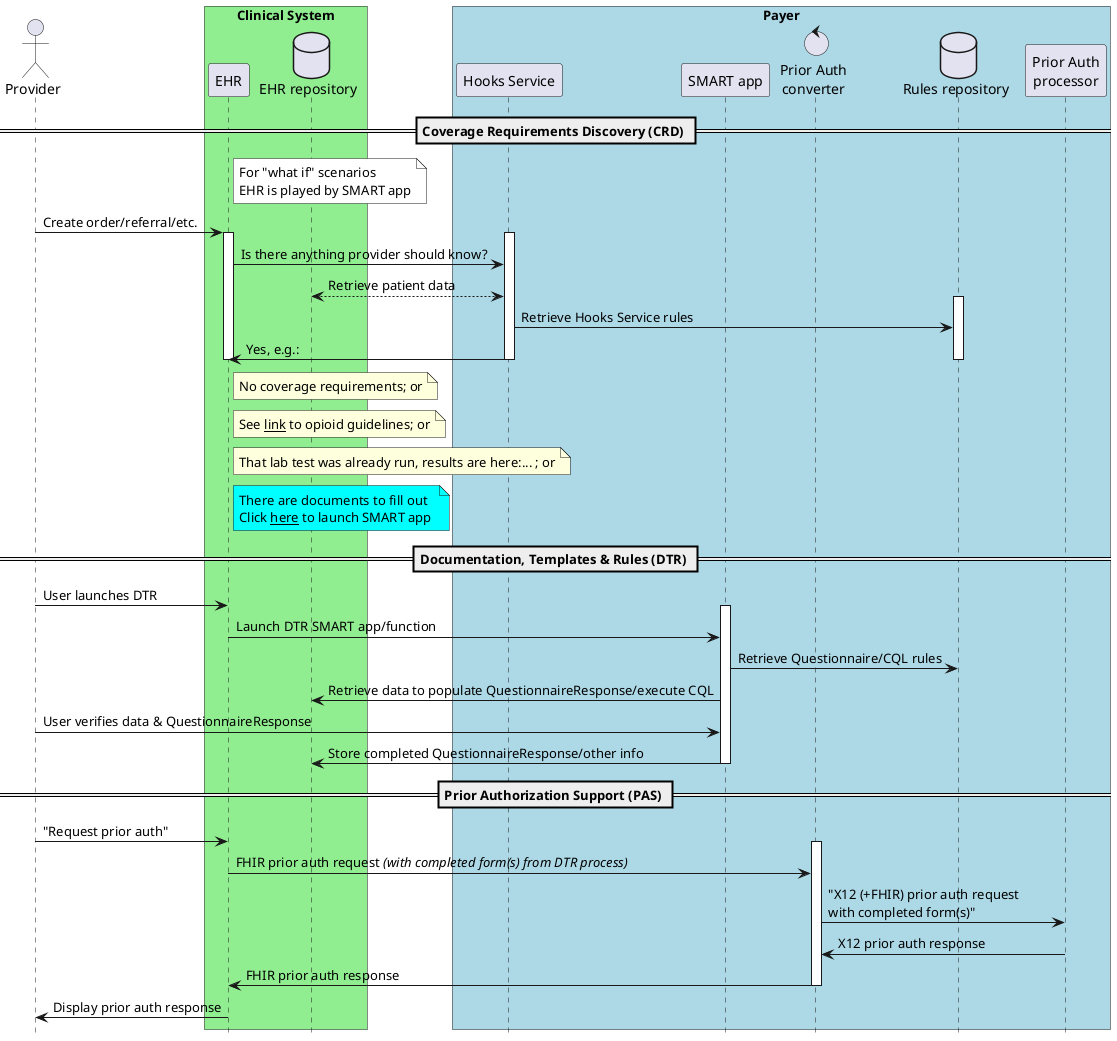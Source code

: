 @startuml
hide footbox
actor "Provider"
box "Clinical System" #LightGreen
  participant EHR
  database "EHR repository"
end box
box "Payer" #LightBlue
  participant "Hooks Service"
  participant "SMART app"
  control converter as "Prior Auth\nconverter"
  database "Rules repository"
  participant processor as "Prior Auth\nprocessor"
end box

== Coverage Requirements Discovery (CRD) ==

note right of EHR #white
  For "what if" scenarios
  EHR is played by SMART app
end note
"Provider" -> "EHR" : Create order/referral/etc.
Activate EHR
Activate "Hooks Service"
  "EHR" -> "Hooks Service" : Is there anything provider should know? 
  "Hooks Service" <--> "EHR repository" : Retrieve patient data
Activate "Rules repository"
   "Hooks Service" -> "Rules repository" : Retrieve Hooks Service rules
  "EHR" <- "Hooks Service" : Yes, e.g.:
Deactivate "Rules repository"  
Deactivate "Hooks Service"
  note right of EHR: No coverage requirements; or
  note right of EHR: See __link__ to opioid guidelines; or
  note right of EHR: That lab test was already run, results are here:... ; or
  note right of EHR #aqua
    There are documents to fill out
    Click __here__ to launch SMART app 
  end note
Deactivate EHR
== Documentation, Templates & Rules (DTR) ==
"Provider" -> "EHR": User launches DTR
Activate "SMART app"
  "EHR" -> "SMART app": Launch DTR SMART app/function
  "SMART app" -> "Rules repository": Retrieve Questionnaire/CQL rules
  "SMART app" -> "EHR repository": Retrieve data to populate QuestionnaireResponse/execute CQL
  "SMART app" <- "Provider": User verifies data & QuestionnaireResponse
  "SMART app" -> "EHR repository": Store completed QuestionnaireResponse/other info
Deactivate "SMART app"
== Prior Authorization Support (PAS) ==
Provider -> EHR: "Request prior auth"
Activate converter
  EHR -> converter: FHIR prior auth request //(with completed form(s) from DTR process)//
  converter -> processor: "X12 (+FHIR) prior auth request\nwith completed form(s)"
  processor -> converter: X12 prior auth response
  converter -> EHR: FHIR prior auth response
Deactivate converter
EHR -> Provider: Display prior auth response
@enduml
